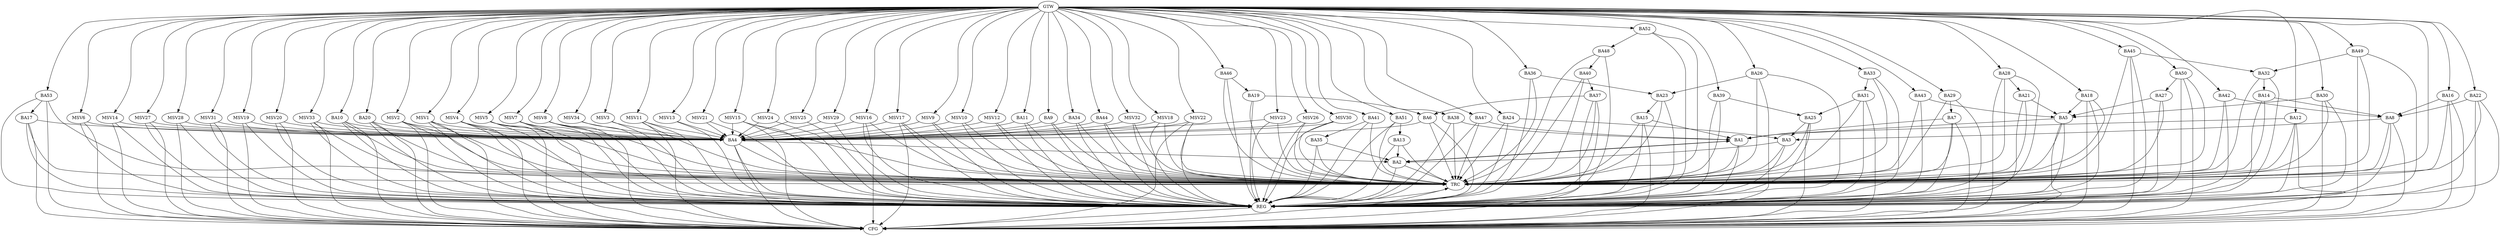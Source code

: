 strict digraph G {
  BA1 [ label="BA1" ];
  BA2 [ label="BA2" ];
  BA3 [ label="BA3" ];
  BA4 [ label="BA4" ];
  BA5 [ label="BA5" ];
  BA6 [ label="BA6" ];
  BA7 [ label="BA7" ];
  BA8 [ label="BA8" ];
  BA9 [ label="BA9" ];
  BA10 [ label="BA10" ];
  BA11 [ label="BA11" ];
  BA12 [ label="BA12" ];
  BA13 [ label="BA13" ];
  BA14 [ label="BA14" ];
  BA15 [ label="BA15" ];
  BA16 [ label="BA16" ];
  BA17 [ label="BA17" ];
  BA18 [ label="BA18" ];
  BA19 [ label="BA19" ];
  BA20 [ label="BA20" ];
  BA21 [ label="BA21" ];
  BA22 [ label="BA22" ];
  BA23 [ label="BA23" ];
  BA24 [ label="BA24" ];
  BA25 [ label="BA25" ];
  BA26 [ label="BA26" ];
  BA27 [ label="BA27" ];
  BA28 [ label="BA28" ];
  BA29 [ label="BA29" ];
  BA30 [ label="BA30" ];
  BA31 [ label="BA31" ];
  BA32 [ label="BA32" ];
  BA33 [ label="BA33" ];
  BA34 [ label="BA34" ];
  BA35 [ label="BA35" ];
  BA36 [ label="BA36" ];
  BA37 [ label="BA37" ];
  BA38 [ label="BA38" ];
  BA39 [ label="BA39" ];
  BA40 [ label="BA40" ];
  BA41 [ label="BA41" ];
  BA42 [ label="BA42" ];
  BA43 [ label="BA43" ];
  BA44 [ label="BA44" ];
  BA45 [ label="BA45" ];
  BA46 [ label="BA46" ];
  BA47 [ label="BA47" ];
  BA48 [ label="BA48" ];
  BA49 [ label="BA49" ];
  BA50 [ label="BA50" ];
  BA51 [ label="BA51" ];
  BA52 [ label="BA52" ];
  BA53 [ label="BA53" ];
  GTW [ label="GTW" ];
  REG [ label="REG" ];
  CFG [ label="CFG" ];
  TRC [ label="TRC" ];
  MSV1 [ label="MSV1" ];
  MSV2 [ label="MSV2" ];
  MSV3 [ label="MSV3" ];
  MSV4 [ label="MSV4" ];
  MSV5 [ label="MSV5" ];
  MSV6 [ label="MSV6" ];
  MSV7 [ label="MSV7" ];
  MSV8 [ label="MSV8" ];
  MSV9 [ label="MSV9" ];
  MSV10 [ label="MSV10" ];
  MSV11 [ label="MSV11" ];
  MSV12 [ label="MSV12" ];
  MSV13 [ label="MSV13" ];
  MSV14 [ label="MSV14" ];
  MSV15 [ label="MSV15" ];
  MSV16 [ label="MSV16" ];
  MSV17 [ label="MSV17" ];
  MSV18 [ label="MSV18" ];
  MSV19 [ label="MSV19" ];
  MSV20 [ label="MSV20" ];
  MSV21 [ label="MSV21" ];
  MSV22 [ label="MSV22" ];
  MSV23 [ label="MSV23" ];
  MSV24 [ label="MSV24" ];
  MSV25 [ label="MSV25" ];
  MSV26 [ label="MSV26" ];
  MSV27 [ label="MSV27" ];
  MSV28 [ label="MSV28" ];
  MSV29 [ label="MSV29" ];
  MSV30 [ label="MSV30" ];
  MSV31 [ label="MSV31" ];
  MSV32 [ label="MSV32" ];
  MSV33 [ label="MSV33" ];
  MSV34 [ label="MSV34" ];
  BA1 -> BA2;
  BA2 -> BA1;
  BA3 -> BA2;
  BA4 -> BA2;
  BA5 -> BA1;
  BA6 -> BA4;
  BA7 -> BA1;
  BA8 -> BA3;
  BA9 -> BA4;
  BA10 -> BA4;
  BA11 -> BA4;
  BA12 -> BA1;
  BA13 -> BA2;
  BA14 -> BA8;
  BA15 -> BA1;
  BA16 -> BA8;
  BA17 -> BA4;
  BA18 -> BA5;
  BA19 -> BA6;
  BA20 -> BA4;
  BA21 -> BA5;
  BA22 -> BA8;
  BA23 -> BA15;
  BA24 -> BA3;
  BA25 -> BA3;
  BA26 -> BA23;
  BA27 -> BA5;
  BA28 -> BA21;
  BA29 -> BA7;
  BA30 -> BA5;
  BA31 -> BA25;
  BA32 -> BA14;
  BA33 -> BA31;
  BA34 -> BA4;
  BA35 -> BA2;
  BA36 -> BA23;
  BA37 -> BA6;
  BA38 -> BA1;
  BA39 -> BA25;
  BA40 -> BA37;
  BA41 -> BA35;
  BA42 -> BA8;
  BA43 -> BA5;
  BA44 -> BA4;
  BA45 -> BA32;
  BA46 -> BA19;
  BA47 -> BA1;
  BA48 -> BA40;
  BA49 -> BA32;
  BA50 -> BA27;
  BA51 -> BA13;
  BA52 -> BA48;
  BA53 -> BA17;
  GTW -> BA9;
  GTW -> BA10;
  GTW -> BA11;
  GTW -> BA12;
  GTW -> BA16;
  GTW -> BA18;
  GTW -> BA20;
  GTW -> BA22;
  GTW -> BA24;
  GTW -> BA26;
  GTW -> BA28;
  GTW -> BA29;
  GTW -> BA30;
  GTW -> BA33;
  GTW -> BA34;
  GTW -> BA36;
  GTW -> BA38;
  GTW -> BA39;
  GTW -> BA41;
  GTW -> BA42;
  GTW -> BA43;
  GTW -> BA44;
  GTW -> BA45;
  GTW -> BA46;
  GTW -> BA47;
  GTW -> BA49;
  GTW -> BA50;
  GTW -> BA51;
  GTW -> BA52;
  GTW -> BA53;
  BA1 -> REG;
  BA2 -> REG;
  BA3 -> REG;
  BA4 -> REG;
  BA5 -> REG;
  BA6 -> REG;
  BA7 -> REG;
  BA8 -> REG;
  BA9 -> REG;
  BA10 -> REG;
  BA11 -> REG;
  BA12 -> REG;
  BA13 -> REG;
  BA14 -> REG;
  BA15 -> REG;
  BA16 -> REG;
  BA17 -> REG;
  BA18 -> REG;
  BA19 -> REG;
  BA20 -> REG;
  BA21 -> REG;
  BA22 -> REG;
  BA23 -> REG;
  BA24 -> REG;
  BA25 -> REG;
  BA26 -> REG;
  BA27 -> REG;
  BA28 -> REG;
  BA29 -> REG;
  BA30 -> REG;
  BA31 -> REG;
  BA32 -> REG;
  BA33 -> REG;
  BA34 -> REG;
  BA35 -> REG;
  BA36 -> REG;
  BA37 -> REG;
  BA38 -> REG;
  BA39 -> REG;
  BA40 -> REG;
  BA41 -> REG;
  BA42 -> REG;
  BA43 -> REG;
  BA44 -> REG;
  BA45 -> REG;
  BA46 -> REG;
  BA47 -> REG;
  BA48 -> REG;
  BA49 -> REG;
  BA50 -> REG;
  BA51 -> REG;
  BA52 -> REG;
  BA53 -> REG;
  BA8 -> CFG;
  BA25 -> CFG;
  BA5 -> CFG;
  BA28 -> CFG;
  BA15 -> CFG;
  BA49 -> CFG;
  BA7 -> CFG;
  BA22 -> CFG;
  BA53 -> CFG;
  BA12 -> CFG;
  BA37 -> CFG;
  BA31 -> CFG;
  BA26 -> CFG;
  BA20 -> CFG;
  BA30 -> CFG;
  BA16 -> CFG;
  BA10 -> CFG;
  BA4 -> CFG;
  BA17 -> CFG;
  BA50 -> CFG;
  BA18 -> CFG;
  BA45 -> CFG;
  REG -> CFG;
  BA1 -> TRC;
  BA2 -> TRC;
  BA3 -> TRC;
  BA4 -> TRC;
  BA5 -> TRC;
  BA6 -> TRC;
  BA7 -> TRC;
  BA8 -> TRC;
  BA9 -> TRC;
  BA10 -> TRC;
  BA11 -> TRC;
  BA12 -> TRC;
  BA13 -> TRC;
  BA14 -> TRC;
  BA15 -> TRC;
  BA16 -> TRC;
  BA17 -> TRC;
  BA18 -> TRC;
  BA19 -> TRC;
  BA20 -> TRC;
  BA21 -> TRC;
  BA22 -> TRC;
  BA23 -> TRC;
  BA24 -> TRC;
  BA25 -> TRC;
  BA26 -> TRC;
  BA27 -> TRC;
  BA28 -> TRC;
  BA29 -> TRC;
  BA30 -> TRC;
  BA31 -> TRC;
  BA32 -> TRC;
  BA33 -> TRC;
  BA34 -> TRC;
  BA35 -> TRC;
  BA36 -> TRC;
  BA37 -> TRC;
  BA38 -> TRC;
  BA39 -> TRC;
  BA40 -> TRC;
  BA41 -> TRC;
  BA42 -> TRC;
  BA43 -> TRC;
  BA44 -> TRC;
  BA45 -> TRC;
  BA46 -> TRC;
  BA47 -> TRC;
  BA48 -> TRC;
  BA49 -> TRC;
  BA50 -> TRC;
  BA51 -> TRC;
  BA52 -> TRC;
  BA53 -> TRC;
  GTW -> TRC;
  CFG -> TRC;
  TRC -> REG;
  MSV1 -> BA4;
  MSV2 -> BA4;
  MSV3 -> BA4;
  MSV4 -> BA4;
  MSV5 -> BA4;
  MSV6 -> BA4;
  MSV7 -> BA4;
  MSV8 -> BA4;
  MSV9 -> BA4;
  MSV10 -> BA4;
  MSV11 -> BA4;
  MSV12 -> BA4;
  GTW -> MSV1;
  MSV1 -> REG;
  MSV1 -> TRC;
  MSV1 -> CFG;
  GTW -> MSV2;
  MSV2 -> REG;
  MSV2 -> TRC;
  MSV2 -> CFG;
  GTW -> MSV3;
  MSV3 -> REG;
  GTW -> MSV4;
  MSV4 -> REG;
  MSV4 -> TRC;
  MSV4 -> CFG;
  GTW -> MSV5;
  MSV5 -> REG;
  MSV5 -> TRC;
  MSV5 -> CFG;
  GTW -> MSV6;
  MSV6 -> REG;
  MSV6 -> CFG;
  GTW -> MSV7;
  MSV7 -> REG;
  MSV7 -> TRC;
  MSV7 -> CFG;
  GTW -> MSV8;
  MSV8 -> REG;
  MSV8 -> TRC;
  MSV8 -> CFG;
  GTW -> MSV9;
  MSV9 -> REG;
  MSV9 -> TRC;
  GTW -> MSV10;
  MSV10 -> REG;
  MSV10 -> TRC;
  GTW -> MSV11;
  MSV11 -> REG;
  MSV11 -> TRC;
  MSV11 -> CFG;
  GTW -> MSV12;
  MSV12 -> REG;
  MSV12 -> TRC;
  MSV13 -> BA4;
  GTW -> MSV13;
  MSV13 -> REG;
  MSV14 -> BA4;
  GTW -> MSV14;
  MSV14 -> REG;
  MSV14 -> CFG;
  MSV15 -> BA4;
  MSV16 -> BA4;
  GTW -> MSV15;
  MSV15 -> REG;
  MSV15 -> TRC;
  MSV15 -> CFG;
  GTW -> MSV16;
  MSV16 -> REG;
  MSV16 -> TRC;
  MSV16 -> CFG;
  MSV17 -> BA4;
  MSV18 -> BA4;
  GTW -> MSV17;
  MSV17 -> REG;
  MSV17 -> TRC;
  MSV17 -> CFG;
  GTW -> MSV18;
  MSV18 -> REG;
  MSV18 -> TRC;
  MSV19 -> BA4;
  MSV20 -> BA4;
  GTW -> MSV19;
  MSV19 -> REG;
  MSV19 -> CFG;
  GTW -> MSV20;
  MSV20 -> REG;
  MSV20 -> CFG;
  MSV21 -> BA4;
  MSV22 -> BA4;
  GTW -> MSV21;
  MSV21 -> REG;
  GTW -> MSV22;
  MSV22 -> REG;
  MSV22 -> TRC;
  MSV22 -> CFG;
  MSV23 -> BA4;
  MSV24 -> BA4;
  GTW -> MSV23;
  MSV23 -> REG;
  MSV23 -> TRC;
  GTW -> MSV24;
  MSV24 -> REG;
  MSV25 -> BA4;
  GTW -> MSV25;
  MSV25 -> REG;
  MSV26 -> BA4;
  GTW -> MSV26;
  MSV26 -> REG;
  MSV26 -> TRC;
  MSV27 -> BA4;
  MSV28 -> BA4;
  MSV29 -> BA4;
  GTW -> MSV27;
  MSV27 -> REG;
  MSV27 -> CFG;
  GTW -> MSV28;
  MSV28 -> REG;
  MSV28 -> CFG;
  GTW -> MSV29;
  MSV29 -> REG;
  MSV30 -> BA4;
  GTW -> MSV30;
  MSV30 -> REG;
  MSV30 -> TRC;
  MSV31 -> BA4;
  GTW -> MSV31;
  MSV31 -> REG;
  MSV31 -> CFG;
  MSV32 -> BA4;
  MSV33 -> BA4;
  MSV34 -> BA4;
  GTW -> MSV32;
  MSV32 -> REG;
  MSV32 -> TRC;
  GTW -> MSV33;
  MSV33 -> REG;
  MSV33 -> TRC;
  MSV33 -> CFG;
  GTW -> MSV34;
  MSV34 -> REG;
}
